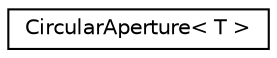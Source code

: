 digraph "Graphical Class Hierarchy"
{
 // LATEX_PDF_SIZE
  edge [fontname="Helvetica",fontsize="10",labelfontname="Helvetica",labelfontsize="10"];
  node [fontname="Helvetica",fontsize="10",shape=record];
  rankdir="LR";
  Node0 [label="CircularAperture\< T \>",height=0.2,width=0.4,color="black", fillcolor="white", style="filled",URL="$de/d63/classfnm_1_1CircularAperture.html",tooltip=" "];
}
